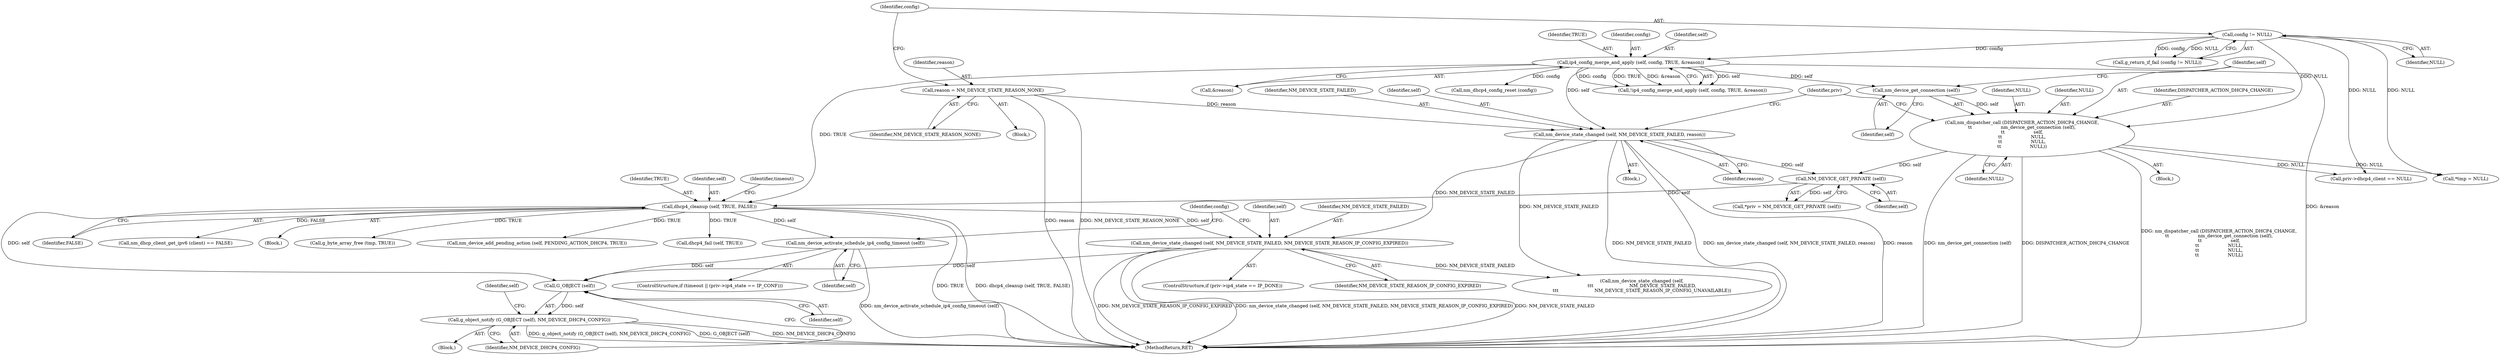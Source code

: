 digraph "0_NetworkManager_d5fc88e573fa58b93034b04d35a2454f5d28cad9@pointer" {
"1005134" [label="(Call,G_OBJECT (self))"];
"1005101" [label="(Call,nm_device_state_changed (self, NM_DEVICE_STATE_FAILED, NM_DEVICE_STATE_REASON_IP_CONFIG_EXPIRED))"];
"1005080" [label="(Call,dhcp4_cleanup (self, TRUE, FALSE))"];
"1005078" [label="(Call,NM_DEVICE_GET_PRIVATE (self))"];
"1005060" [label="(Call,nm_device_state_changed (self, NM_DEVICE_STATE_FAILED, reason))"];
"1005050" [label="(Call,ip4_config_merge_and_apply (self, config, TRUE, &reason))"];
"1005045" [label="(Call,config != NULL)"];
"1005041" [label="(Call,reason = NM_DEVICE_STATE_REASON_NONE)"];
"1005066" [label="(Call,nm_dispatcher_call (DISPATCHER_ACTION_DHCP4_CHANGE,\n\t\t                    nm_device_get_connection (self),\n\t\t                    self,\n\t\t                    NULL,\n\t\t                    NULL,\n\t\t                    NULL))"];
"1005068" [label="(Call,nm_device_get_connection (self))"];
"1005092" [label="(Call,nm_device_activate_schedule_ip4_config_timeout (self))"];
"1005133" [label="(Call,g_object_notify (G_OBJECT (self), NM_DEVICE_DHCP4_CONFIG))"];
"1005133" [label="(Call,g_object_notify (G_OBJECT (self), NM_DEVICE_DHCP4_CONFIG))"];
"1005136" [label="(Identifier,NM_DEVICE_DHCP4_CONFIG)"];
"1005052" [label="(Identifier,config)"];
"1005314" [label="(Call,g_byte_array_free (tmp, TRUE))"];
"1005134" [label="(Call,G_OBJECT (self))"];
"1005341" [label="(Call,nm_device_add_pending_action (self, PENDING_ACTION_DHCP4, TRUE))"];
"1005039" [label="(Block,)"];
"1005063" [label="(Identifier,reason)"];
"1005054" [label="(Call,&reason)"];
"1005044" [label="(Call,g_return_if_fail (config != NULL))"];
"1005084" [label="(ControlStructure,if (timeout || (priv->ip4_state == IP_CONF)))"];
"1005086" [label="(Identifier,timeout)"];
"1005051" [label="(Identifier,self)"];
"1005278" [label="(Call,priv->dhcp4_client == NULL)"];
"1005045" [label="(Call,config != NULL)"];
"1005206" [label="(Call,dhcp4_fail (self, TRUE))"];
"1005050" [label="(Call,ip4_config_merge_and_apply (self, config, TRUE, &reason))"];
"1005068" [label="(Call,nm_device_get_connection (self))"];
"1005043" [label="(Identifier,NM_DEVICE_STATE_REASON_NONE)"];
"1005071" [label="(Identifier,NULL)"];
"1005112" [label="(Identifier,config)"];
"1005041" [label="(Call,reason = NM_DEVICE_STATE_REASON_NONE)"];
"1005053" [label="(Identifier,TRUE)"];
"1005077" [label="(Identifier,priv)"];
"1005080" [label="(Call,dhcp4_cleanup (self, TRUE, FALSE))"];
"1005062" [label="(Identifier,NM_DEVICE_STATE_FAILED)"];
"1005111" [label="(Call,nm_dhcp4_config_reset (config))"];
"1005082" [label="(Identifier,TRUE)"];
"1005042" [label="(Identifier,reason)"];
"1005072" [label="(Identifier,NULL)"];
"1005103" [label="(Identifier,NM_DEVICE_STATE_FAILED)"];
"1005135" [label="(Identifier,self)"];
"1005174" [label="(Call,nm_device_state_changed (self,\n\t\t\t                         NM_DEVICE_STATE_FAILED,\n\t\t\t                         NM_DEVICE_STATE_REASON_IP_CONFIG_UNAVAILABLE))"];
"1005081" [label="(Identifier,self)"];
"1005069" [label="(Identifier,self)"];
"1005102" [label="(Identifier,self)"];
"1005076" [label="(Call,*priv = NM_DEVICE_GET_PRIVATE (self))"];
"1005046" [label="(Identifier,config)"];
"1005083" [label="(Identifier,FALSE)"];
"1005104" [label="(Identifier,NM_DEVICE_STATE_REASON_IP_CONFIG_EXPIRED)"];
"1005049" [label="(Call,!ip4_config_merge_and_apply (self, config, TRUE, &reason))"];
"1005047" [label="(Identifier,NULL)"];
"1005065" [label="(Block,)"];
"1005061" [label="(Identifier,self)"];
"1005140" [label="(Identifier,self)"];
"1005078" [label="(Call,NM_DEVICE_GET_PRIVATE (self))"];
"1005067" [label="(Identifier,DISPATCHER_ACTION_DHCP4_CHANGE)"];
"1005066" [label="(Call,nm_dispatcher_call (DISPATCHER_ACTION_DHCP4_CHANGE,\n\t\t                    nm_device_get_connection (self),\n\t\t                    self,\n\t\t                    NULL,\n\t\t                    NULL,\n\t\t                    NULL))"];
"1005056" [label="(Block,)"];
"1005073" [label="(Identifier,NULL)"];
"1005093" [label="(Identifier,self)"];
"1005101" [label="(Call,nm_device_state_changed (self, NM_DEVICE_STATE_FAILED, NM_DEVICE_STATE_REASON_IP_CONFIG_EXPIRED))"];
"1005149" [label="(Call,nm_dhcp_client_get_ipv6 (client) == FALSE)"];
"1007368" [label="(MethodReturn,RET)"];
"1005074" [label="(Block,)"];
"1005079" [label="(Identifier,self)"];
"1005107" [label="(Block,)"];
"1005095" [label="(ControlStructure,if (priv->ip4_state == IP_DONE))"];
"1005060" [label="(Call,nm_device_state_changed (self, NM_DEVICE_STATE_FAILED, reason))"];
"1005239" [label="(Call,*tmp = NULL)"];
"1005070" [label="(Identifier,self)"];
"1005092" [label="(Call,nm_device_activate_schedule_ip4_config_timeout (self))"];
"1005134" -> "1005133"  [label="AST: "];
"1005134" -> "1005135"  [label="CFG: "];
"1005135" -> "1005134"  [label="AST: "];
"1005136" -> "1005134"  [label="CFG: "];
"1005134" -> "1005133"  [label="DDG: self"];
"1005101" -> "1005134"  [label="DDG: self"];
"1005092" -> "1005134"  [label="DDG: self"];
"1005080" -> "1005134"  [label="DDG: self"];
"1005101" -> "1005095"  [label="AST: "];
"1005101" -> "1005104"  [label="CFG: "];
"1005102" -> "1005101"  [label="AST: "];
"1005103" -> "1005101"  [label="AST: "];
"1005104" -> "1005101"  [label="AST: "];
"1005112" -> "1005101"  [label="CFG: "];
"1005101" -> "1007368"  [label="DDG: NM_DEVICE_STATE_REASON_IP_CONFIG_EXPIRED"];
"1005101" -> "1007368"  [label="DDG: nm_device_state_changed (self, NM_DEVICE_STATE_FAILED, NM_DEVICE_STATE_REASON_IP_CONFIG_EXPIRED)"];
"1005101" -> "1007368"  [label="DDG: NM_DEVICE_STATE_FAILED"];
"1005080" -> "1005101"  [label="DDG: self"];
"1005060" -> "1005101"  [label="DDG: NM_DEVICE_STATE_FAILED"];
"1005101" -> "1005174"  [label="DDG: NM_DEVICE_STATE_FAILED"];
"1005080" -> "1005074"  [label="AST: "];
"1005080" -> "1005083"  [label="CFG: "];
"1005081" -> "1005080"  [label="AST: "];
"1005082" -> "1005080"  [label="AST: "];
"1005083" -> "1005080"  [label="AST: "];
"1005086" -> "1005080"  [label="CFG: "];
"1005080" -> "1007368"  [label="DDG: TRUE"];
"1005080" -> "1007368"  [label="DDG: dhcp4_cleanup (self, TRUE, FALSE)"];
"1005078" -> "1005080"  [label="DDG: self"];
"1005050" -> "1005080"  [label="DDG: TRUE"];
"1005080" -> "1005092"  [label="DDG: self"];
"1005080" -> "1005149"  [label="DDG: FALSE"];
"1005080" -> "1005206"  [label="DDG: TRUE"];
"1005080" -> "1005314"  [label="DDG: TRUE"];
"1005080" -> "1005341"  [label="DDG: TRUE"];
"1005078" -> "1005076"  [label="AST: "];
"1005078" -> "1005079"  [label="CFG: "];
"1005079" -> "1005078"  [label="AST: "];
"1005076" -> "1005078"  [label="CFG: "];
"1005078" -> "1005076"  [label="DDG: self"];
"1005060" -> "1005078"  [label="DDG: self"];
"1005066" -> "1005078"  [label="DDG: self"];
"1005060" -> "1005056"  [label="AST: "];
"1005060" -> "1005063"  [label="CFG: "];
"1005061" -> "1005060"  [label="AST: "];
"1005062" -> "1005060"  [label="AST: "];
"1005063" -> "1005060"  [label="AST: "];
"1005077" -> "1005060"  [label="CFG: "];
"1005060" -> "1007368"  [label="DDG: NM_DEVICE_STATE_FAILED"];
"1005060" -> "1007368"  [label="DDG: nm_device_state_changed (self, NM_DEVICE_STATE_FAILED, reason)"];
"1005060" -> "1007368"  [label="DDG: reason"];
"1005050" -> "1005060"  [label="DDG: self"];
"1005041" -> "1005060"  [label="DDG: reason"];
"1005060" -> "1005174"  [label="DDG: NM_DEVICE_STATE_FAILED"];
"1005050" -> "1005049"  [label="AST: "];
"1005050" -> "1005054"  [label="CFG: "];
"1005051" -> "1005050"  [label="AST: "];
"1005052" -> "1005050"  [label="AST: "];
"1005053" -> "1005050"  [label="AST: "];
"1005054" -> "1005050"  [label="AST: "];
"1005049" -> "1005050"  [label="CFG: "];
"1005050" -> "1007368"  [label="DDG: &reason"];
"1005050" -> "1005049"  [label="DDG: self"];
"1005050" -> "1005049"  [label="DDG: config"];
"1005050" -> "1005049"  [label="DDG: TRUE"];
"1005050" -> "1005049"  [label="DDG: &reason"];
"1005045" -> "1005050"  [label="DDG: config"];
"1005050" -> "1005068"  [label="DDG: self"];
"1005050" -> "1005111"  [label="DDG: config"];
"1005045" -> "1005044"  [label="AST: "];
"1005045" -> "1005047"  [label="CFG: "];
"1005046" -> "1005045"  [label="AST: "];
"1005047" -> "1005045"  [label="AST: "];
"1005044" -> "1005045"  [label="CFG: "];
"1005045" -> "1005044"  [label="DDG: config"];
"1005045" -> "1005044"  [label="DDG: NULL"];
"1005045" -> "1005066"  [label="DDG: NULL"];
"1005045" -> "1005239"  [label="DDG: NULL"];
"1005045" -> "1005278"  [label="DDG: NULL"];
"1005041" -> "1005039"  [label="AST: "];
"1005041" -> "1005043"  [label="CFG: "];
"1005042" -> "1005041"  [label="AST: "];
"1005043" -> "1005041"  [label="AST: "];
"1005046" -> "1005041"  [label="CFG: "];
"1005041" -> "1007368"  [label="DDG: reason"];
"1005041" -> "1007368"  [label="DDG: NM_DEVICE_STATE_REASON_NONE"];
"1005066" -> "1005065"  [label="AST: "];
"1005066" -> "1005073"  [label="CFG: "];
"1005067" -> "1005066"  [label="AST: "];
"1005068" -> "1005066"  [label="AST: "];
"1005070" -> "1005066"  [label="AST: "];
"1005071" -> "1005066"  [label="AST: "];
"1005072" -> "1005066"  [label="AST: "];
"1005073" -> "1005066"  [label="AST: "];
"1005077" -> "1005066"  [label="CFG: "];
"1005066" -> "1007368"  [label="DDG: nm_dispatcher_call (DISPATCHER_ACTION_DHCP4_CHANGE,\n\t\t                    nm_device_get_connection (self),\n\t\t                    self,\n\t\t                    NULL,\n\t\t                    NULL,\n\t\t                    NULL)"];
"1005066" -> "1007368"  [label="DDG: nm_device_get_connection (self)"];
"1005066" -> "1007368"  [label="DDG: DISPATCHER_ACTION_DHCP4_CHANGE"];
"1005068" -> "1005066"  [label="DDG: self"];
"1005066" -> "1005239"  [label="DDG: NULL"];
"1005066" -> "1005278"  [label="DDG: NULL"];
"1005068" -> "1005069"  [label="CFG: "];
"1005069" -> "1005068"  [label="AST: "];
"1005070" -> "1005068"  [label="CFG: "];
"1005092" -> "1005084"  [label="AST: "];
"1005092" -> "1005093"  [label="CFG: "];
"1005093" -> "1005092"  [label="AST: "];
"1005112" -> "1005092"  [label="CFG: "];
"1005092" -> "1007368"  [label="DDG: nm_device_activate_schedule_ip4_config_timeout (self)"];
"1005133" -> "1005107"  [label="AST: "];
"1005133" -> "1005136"  [label="CFG: "];
"1005136" -> "1005133"  [label="AST: "];
"1005140" -> "1005133"  [label="CFG: "];
"1005133" -> "1007368"  [label="DDG: G_OBJECT (self)"];
"1005133" -> "1007368"  [label="DDG: NM_DEVICE_DHCP4_CONFIG"];
"1005133" -> "1007368"  [label="DDG: g_object_notify (G_OBJECT (self), NM_DEVICE_DHCP4_CONFIG)"];
}
